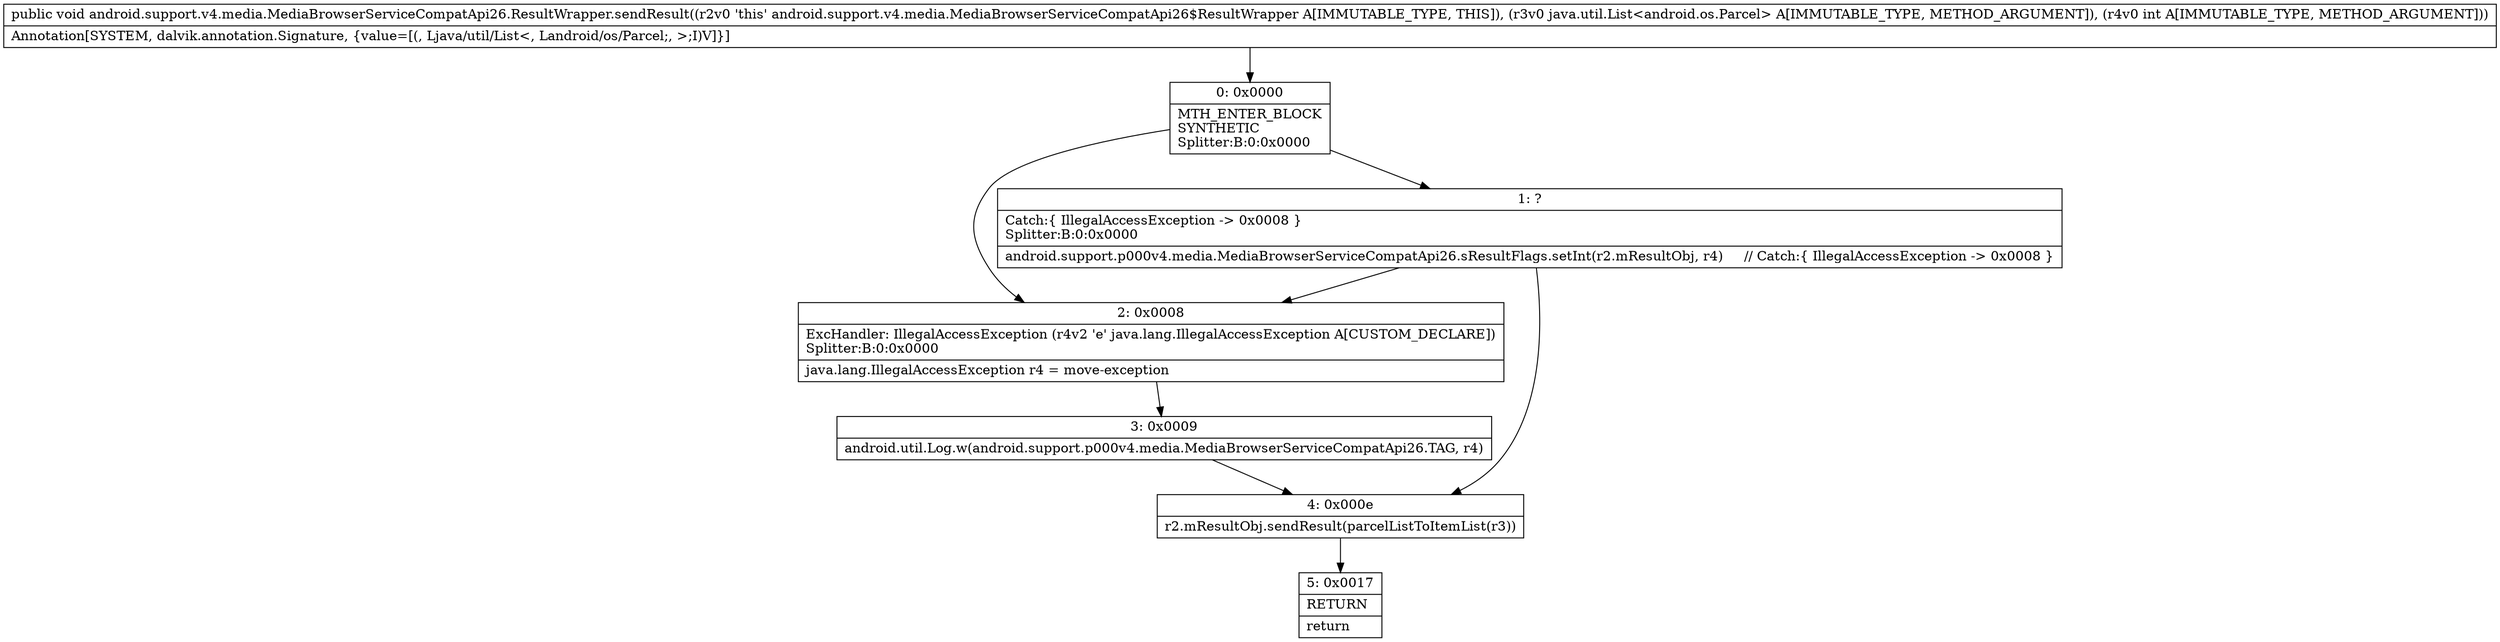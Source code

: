 digraph "CFG forandroid.support.v4.media.MediaBrowserServiceCompatApi26.ResultWrapper.sendResult(Ljava\/util\/List;I)V" {
Node_0 [shape=record,label="{0\:\ 0x0000|MTH_ENTER_BLOCK\lSYNTHETIC\lSplitter:B:0:0x0000\l}"];
Node_1 [shape=record,label="{1\:\ ?|Catch:\{ IllegalAccessException \-\> 0x0008 \}\lSplitter:B:0:0x0000\l|android.support.p000v4.media.MediaBrowserServiceCompatApi26.sResultFlags.setInt(r2.mResultObj, r4)     \/\/ Catch:\{ IllegalAccessException \-\> 0x0008 \}\l}"];
Node_2 [shape=record,label="{2\:\ 0x0008|ExcHandler: IllegalAccessException (r4v2 'e' java.lang.IllegalAccessException A[CUSTOM_DECLARE])\lSplitter:B:0:0x0000\l|java.lang.IllegalAccessException r4 = move\-exception\l}"];
Node_3 [shape=record,label="{3\:\ 0x0009|android.util.Log.w(android.support.p000v4.media.MediaBrowserServiceCompatApi26.TAG, r4)\l}"];
Node_4 [shape=record,label="{4\:\ 0x000e|r2.mResultObj.sendResult(parcelListToItemList(r3))\l}"];
Node_5 [shape=record,label="{5\:\ 0x0017|RETURN\l|return\l}"];
MethodNode[shape=record,label="{public void android.support.v4.media.MediaBrowserServiceCompatApi26.ResultWrapper.sendResult((r2v0 'this' android.support.v4.media.MediaBrowserServiceCompatApi26$ResultWrapper A[IMMUTABLE_TYPE, THIS]), (r3v0 java.util.List\<android.os.Parcel\> A[IMMUTABLE_TYPE, METHOD_ARGUMENT]), (r4v0 int A[IMMUTABLE_TYPE, METHOD_ARGUMENT]))  | Annotation[SYSTEM, dalvik.annotation.Signature, \{value=[(, Ljava\/util\/List\<, Landroid\/os\/Parcel;, \>;I)V]\}]\l}"];
MethodNode -> Node_0;
Node_0 -> Node_1;
Node_0 -> Node_2;
Node_1 -> Node_2;
Node_1 -> Node_4;
Node_2 -> Node_3;
Node_3 -> Node_4;
Node_4 -> Node_5;
}

